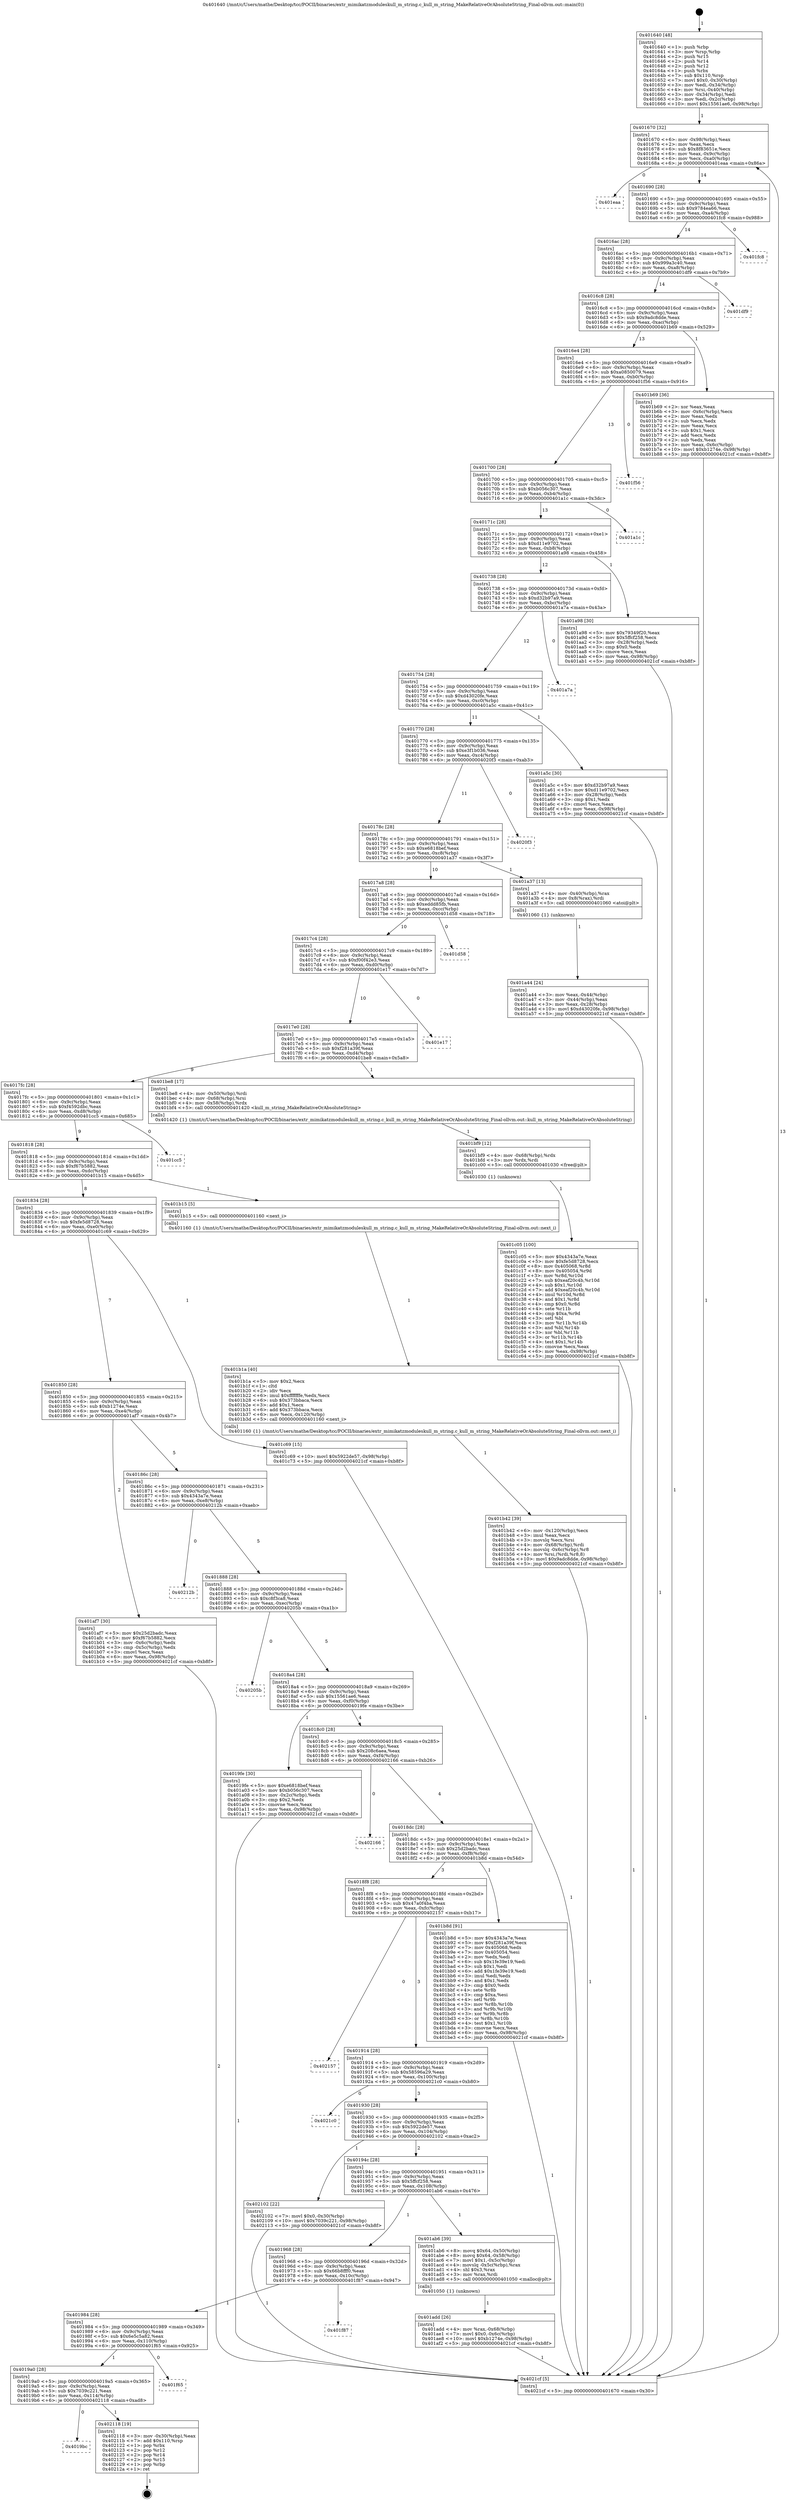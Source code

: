 digraph "0x401640" {
  label = "0x401640 (/mnt/c/Users/mathe/Desktop/tcc/POCII/binaries/extr_mimikatzmoduleskull_m_string.c_kull_m_string_MakeRelativeOrAbsoluteString_Final-ollvm.out::main(0))"
  labelloc = "t"
  node[shape=record]

  Entry [label="",width=0.3,height=0.3,shape=circle,fillcolor=black,style=filled]
  "0x401670" [label="{
     0x401670 [32]\l
     | [instrs]\l
     &nbsp;&nbsp;0x401670 \<+6\>: mov -0x98(%rbp),%eax\l
     &nbsp;&nbsp;0x401676 \<+2\>: mov %eax,%ecx\l
     &nbsp;&nbsp;0x401678 \<+6\>: sub $0x8f83651e,%ecx\l
     &nbsp;&nbsp;0x40167e \<+6\>: mov %eax,-0x9c(%rbp)\l
     &nbsp;&nbsp;0x401684 \<+6\>: mov %ecx,-0xa0(%rbp)\l
     &nbsp;&nbsp;0x40168a \<+6\>: je 0000000000401eaa \<main+0x86a\>\l
  }"]
  "0x401eaa" [label="{
     0x401eaa\l
  }", style=dashed]
  "0x401690" [label="{
     0x401690 [28]\l
     | [instrs]\l
     &nbsp;&nbsp;0x401690 \<+5\>: jmp 0000000000401695 \<main+0x55\>\l
     &nbsp;&nbsp;0x401695 \<+6\>: mov -0x9c(%rbp),%eax\l
     &nbsp;&nbsp;0x40169b \<+5\>: sub $0x9784ea66,%eax\l
     &nbsp;&nbsp;0x4016a0 \<+6\>: mov %eax,-0xa4(%rbp)\l
     &nbsp;&nbsp;0x4016a6 \<+6\>: je 0000000000401fc8 \<main+0x988\>\l
  }"]
  Exit [label="",width=0.3,height=0.3,shape=circle,fillcolor=black,style=filled,peripheries=2]
  "0x401fc8" [label="{
     0x401fc8\l
  }", style=dashed]
  "0x4016ac" [label="{
     0x4016ac [28]\l
     | [instrs]\l
     &nbsp;&nbsp;0x4016ac \<+5\>: jmp 00000000004016b1 \<main+0x71\>\l
     &nbsp;&nbsp;0x4016b1 \<+6\>: mov -0x9c(%rbp),%eax\l
     &nbsp;&nbsp;0x4016b7 \<+5\>: sub $0x999a3c40,%eax\l
     &nbsp;&nbsp;0x4016bc \<+6\>: mov %eax,-0xa8(%rbp)\l
     &nbsp;&nbsp;0x4016c2 \<+6\>: je 0000000000401df9 \<main+0x7b9\>\l
  }"]
  "0x4019bc" [label="{
     0x4019bc\l
  }", style=dashed]
  "0x401df9" [label="{
     0x401df9\l
  }", style=dashed]
  "0x4016c8" [label="{
     0x4016c8 [28]\l
     | [instrs]\l
     &nbsp;&nbsp;0x4016c8 \<+5\>: jmp 00000000004016cd \<main+0x8d\>\l
     &nbsp;&nbsp;0x4016cd \<+6\>: mov -0x9c(%rbp),%eax\l
     &nbsp;&nbsp;0x4016d3 \<+5\>: sub $0x9adc8dde,%eax\l
     &nbsp;&nbsp;0x4016d8 \<+6\>: mov %eax,-0xac(%rbp)\l
     &nbsp;&nbsp;0x4016de \<+6\>: je 0000000000401b69 \<main+0x529\>\l
  }"]
  "0x402118" [label="{
     0x402118 [19]\l
     | [instrs]\l
     &nbsp;&nbsp;0x402118 \<+3\>: mov -0x30(%rbp),%eax\l
     &nbsp;&nbsp;0x40211b \<+7\>: add $0x110,%rsp\l
     &nbsp;&nbsp;0x402122 \<+1\>: pop %rbx\l
     &nbsp;&nbsp;0x402123 \<+2\>: pop %r12\l
     &nbsp;&nbsp;0x402125 \<+2\>: pop %r14\l
     &nbsp;&nbsp;0x402127 \<+2\>: pop %r15\l
     &nbsp;&nbsp;0x402129 \<+1\>: pop %rbp\l
     &nbsp;&nbsp;0x40212a \<+1\>: ret\l
  }"]
  "0x401b69" [label="{
     0x401b69 [36]\l
     | [instrs]\l
     &nbsp;&nbsp;0x401b69 \<+2\>: xor %eax,%eax\l
     &nbsp;&nbsp;0x401b6b \<+3\>: mov -0x6c(%rbp),%ecx\l
     &nbsp;&nbsp;0x401b6e \<+2\>: mov %eax,%edx\l
     &nbsp;&nbsp;0x401b70 \<+2\>: sub %ecx,%edx\l
     &nbsp;&nbsp;0x401b72 \<+2\>: mov %eax,%ecx\l
     &nbsp;&nbsp;0x401b74 \<+3\>: sub $0x1,%ecx\l
     &nbsp;&nbsp;0x401b77 \<+2\>: add %ecx,%edx\l
     &nbsp;&nbsp;0x401b79 \<+2\>: sub %edx,%eax\l
     &nbsp;&nbsp;0x401b7b \<+3\>: mov %eax,-0x6c(%rbp)\l
     &nbsp;&nbsp;0x401b7e \<+10\>: movl $0xb1274e,-0x98(%rbp)\l
     &nbsp;&nbsp;0x401b88 \<+5\>: jmp 00000000004021cf \<main+0xb8f\>\l
  }"]
  "0x4016e4" [label="{
     0x4016e4 [28]\l
     | [instrs]\l
     &nbsp;&nbsp;0x4016e4 \<+5\>: jmp 00000000004016e9 \<main+0xa9\>\l
     &nbsp;&nbsp;0x4016e9 \<+6\>: mov -0x9c(%rbp),%eax\l
     &nbsp;&nbsp;0x4016ef \<+5\>: sub $0xa0850079,%eax\l
     &nbsp;&nbsp;0x4016f4 \<+6\>: mov %eax,-0xb0(%rbp)\l
     &nbsp;&nbsp;0x4016fa \<+6\>: je 0000000000401f56 \<main+0x916\>\l
  }"]
  "0x4019a0" [label="{
     0x4019a0 [28]\l
     | [instrs]\l
     &nbsp;&nbsp;0x4019a0 \<+5\>: jmp 00000000004019a5 \<main+0x365\>\l
     &nbsp;&nbsp;0x4019a5 \<+6\>: mov -0x9c(%rbp),%eax\l
     &nbsp;&nbsp;0x4019ab \<+5\>: sub $0x7039c221,%eax\l
     &nbsp;&nbsp;0x4019b0 \<+6\>: mov %eax,-0x114(%rbp)\l
     &nbsp;&nbsp;0x4019b6 \<+6\>: je 0000000000402118 \<main+0xad8\>\l
  }"]
  "0x401f56" [label="{
     0x401f56\l
  }", style=dashed]
  "0x401700" [label="{
     0x401700 [28]\l
     | [instrs]\l
     &nbsp;&nbsp;0x401700 \<+5\>: jmp 0000000000401705 \<main+0xc5\>\l
     &nbsp;&nbsp;0x401705 \<+6\>: mov -0x9c(%rbp),%eax\l
     &nbsp;&nbsp;0x40170b \<+5\>: sub $0xb056c307,%eax\l
     &nbsp;&nbsp;0x401710 \<+6\>: mov %eax,-0xb4(%rbp)\l
     &nbsp;&nbsp;0x401716 \<+6\>: je 0000000000401a1c \<main+0x3dc\>\l
  }"]
  "0x401f65" [label="{
     0x401f65\l
  }", style=dashed]
  "0x401a1c" [label="{
     0x401a1c\l
  }", style=dashed]
  "0x40171c" [label="{
     0x40171c [28]\l
     | [instrs]\l
     &nbsp;&nbsp;0x40171c \<+5\>: jmp 0000000000401721 \<main+0xe1\>\l
     &nbsp;&nbsp;0x401721 \<+6\>: mov -0x9c(%rbp),%eax\l
     &nbsp;&nbsp;0x401727 \<+5\>: sub $0xd11e9702,%eax\l
     &nbsp;&nbsp;0x40172c \<+6\>: mov %eax,-0xb8(%rbp)\l
     &nbsp;&nbsp;0x401732 \<+6\>: je 0000000000401a98 \<main+0x458\>\l
  }"]
  "0x401984" [label="{
     0x401984 [28]\l
     | [instrs]\l
     &nbsp;&nbsp;0x401984 \<+5\>: jmp 0000000000401989 \<main+0x349\>\l
     &nbsp;&nbsp;0x401989 \<+6\>: mov -0x9c(%rbp),%eax\l
     &nbsp;&nbsp;0x40198f \<+5\>: sub $0x6e5c5a82,%eax\l
     &nbsp;&nbsp;0x401994 \<+6\>: mov %eax,-0x110(%rbp)\l
     &nbsp;&nbsp;0x40199a \<+6\>: je 0000000000401f65 \<main+0x925\>\l
  }"]
  "0x401a98" [label="{
     0x401a98 [30]\l
     | [instrs]\l
     &nbsp;&nbsp;0x401a98 \<+5\>: mov $0x79349f20,%eax\l
     &nbsp;&nbsp;0x401a9d \<+5\>: mov $0x5ffcf258,%ecx\l
     &nbsp;&nbsp;0x401aa2 \<+3\>: mov -0x28(%rbp),%edx\l
     &nbsp;&nbsp;0x401aa5 \<+3\>: cmp $0x0,%edx\l
     &nbsp;&nbsp;0x401aa8 \<+3\>: cmove %ecx,%eax\l
     &nbsp;&nbsp;0x401aab \<+6\>: mov %eax,-0x98(%rbp)\l
     &nbsp;&nbsp;0x401ab1 \<+5\>: jmp 00000000004021cf \<main+0xb8f\>\l
  }"]
  "0x401738" [label="{
     0x401738 [28]\l
     | [instrs]\l
     &nbsp;&nbsp;0x401738 \<+5\>: jmp 000000000040173d \<main+0xfd\>\l
     &nbsp;&nbsp;0x40173d \<+6\>: mov -0x9c(%rbp),%eax\l
     &nbsp;&nbsp;0x401743 \<+5\>: sub $0xd32b97a9,%eax\l
     &nbsp;&nbsp;0x401748 \<+6\>: mov %eax,-0xbc(%rbp)\l
     &nbsp;&nbsp;0x40174e \<+6\>: je 0000000000401a7a \<main+0x43a\>\l
  }"]
  "0x401f87" [label="{
     0x401f87\l
  }", style=dashed]
  "0x401a7a" [label="{
     0x401a7a\l
  }", style=dashed]
  "0x401754" [label="{
     0x401754 [28]\l
     | [instrs]\l
     &nbsp;&nbsp;0x401754 \<+5\>: jmp 0000000000401759 \<main+0x119\>\l
     &nbsp;&nbsp;0x401759 \<+6\>: mov -0x9c(%rbp),%eax\l
     &nbsp;&nbsp;0x40175f \<+5\>: sub $0xd43020fe,%eax\l
     &nbsp;&nbsp;0x401764 \<+6\>: mov %eax,-0xc0(%rbp)\l
     &nbsp;&nbsp;0x40176a \<+6\>: je 0000000000401a5c \<main+0x41c\>\l
  }"]
  "0x401c05" [label="{
     0x401c05 [100]\l
     | [instrs]\l
     &nbsp;&nbsp;0x401c05 \<+5\>: mov $0x4343a7e,%eax\l
     &nbsp;&nbsp;0x401c0a \<+5\>: mov $0xfe5d8728,%ecx\l
     &nbsp;&nbsp;0x401c0f \<+8\>: mov 0x405068,%r8d\l
     &nbsp;&nbsp;0x401c17 \<+8\>: mov 0x405054,%r9d\l
     &nbsp;&nbsp;0x401c1f \<+3\>: mov %r8d,%r10d\l
     &nbsp;&nbsp;0x401c22 \<+7\>: sub $0xeaf20c4b,%r10d\l
     &nbsp;&nbsp;0x401c29 \<+4\>: sub $0x1,%r10d\l
     &nbsp;&nbsp;0x401c2d \<+7\>: add $0xeaf20c4b,%r10d\l
     &nbsp;&nbsp;0x401c34 \<+4\>: imul %r10d,%r8d\l
     &nbsp;&nbsp;0x401c38 \<+4\>: and $0x1,%r8d\l
     &nbsp;&nbsp;0x401c3c \<+4\>: cmp $0x0,%r8d\l
     &nbsp;&nbsp;0x401c40 \<+4\>: sete %r11b\l
     &nbsp;&nbsp;0x401c44 \<+4\>: cmp $0xa,%r9d\l
     &nbsp;&nbsp;0x401c48 \<+3\>: setl %bl\l
     &nbsp;&nbsp;0x401c4b \<+3\>: mov %r11b,%r14b\l
     &nbsp;&nbsp;0x401c4e \<+3\>: and %bl,%r14b\l
     &nbsp;&nbsp;0x401c51 \<+3\>: xor %bl,%r11b\l
     &nbsp;&nbsp;0x401c54 \<+3\>: or %r11b,%r14b\l
     &nbsp;&nbsp;0x401c57 \<+4\>: test $0x1,%r14b\l
     &nbsp;&nbsp;0x401c5b \<+3\>: cmovne %ecx,%eax\l
     &nbsp;&nbsp;0x401c5e \<+6\>: mov %eax,-0x98(%rbp)\l
     &nbsp;&nbsp;0x401c64 \<+5\>: jmp 00000000004021cf \<main+0xb8f\>\l
  }"]
  "0x401a5c" [label="{
     0x401a5c [30]\l
     | [instrs]\l
     &nbsp;&nbsp;0x401a5c \<+5\>: mov $0xd32b97a9,%eax\l
     &nbsp;&nbsp;0x401a61 \<+5\>: mov $0xd11e9702,%ecx\l
     &nbsp;&nbsp;0x401a66 \<+3\>: mov -0x28(%rbp),%edx\l
     &nbsp;&nbsp;0x401a69 \<+3\>: cmp $0x1,%edx\l
     &nbsp;&nbsp;0x401a6c \<+3\>: cmovl %ecx,%eax\l
     &nbsp;&nbsp;0x401a6f \<+6\>: mov %eax,-0x98(%rbp)\l
     &nbsp;&nbsp;0x401a75 \<+5\>: jmp 00000000004021cf \<main+0xb8f\>\l
  }"]
  "0x401770" [label="{
     0x401770 [28]\l
     | [instrs]\l
     &nbsp;&nbsp;0x401770 \<+5\>: jmp 0000000000401775 \<main+0x135\>\l
     &nbsp;&nbsp;0x401775 \<+6\>: mov -0x9c(%rbp),%eax\l
     &nbsp;&nbsp;0x40177b \<+5\>: sub $0xe3f1b036,%eax\l
     &nbsp;&nbsp;0x401780 \<+6\>: mov %eax,-0xc4(%rbp)\l
     &nbsp;&nbsp;0x401786 \<+6\>: je 00000000004020f3 \<main+0xab3\>\l
  }"]
  "0x401bf9" [label="{
     0x401bf9 [12]\l
     | [instrs]\l
     &nbsp;&nbsp;0x401bf9 \<+4\>: mov -0x68(%rbp),%rdx\l
     &nbsp;&nbsp;0x401bfd \<+3\>: mov %rdx,%rdi\l
     &nbsp;&nbsp;0x401c00 \<+5\>: call 0000000000401030 \<free@plt\>\l
     | [calls]\l
     &nbsp;&nbsp;0x401030 \{1\} (unknown)\l
  }"]
  "0x4020f3" [label="{
     0x4020f3\l
  }", style=dashed]
  "0x40178c" [label="{
     0x40178c [28]\l
     | [instrs]\l
     &nbsp;&nbsp;0x40178c \<+5\>: jmp 0000000000401791 \<main+0x151\>\l
     &nbsp;&nbsp;0x401791 \<+6\>: mov -0x9c(%rbp),%eax\l
     &nbsp;&nbsp;0x401797 \<+5\>: sub $0xe6818bef,%eax\l
     &nbsp;&nbsp;0x40179c \<+6\>: mov %eax,-0xc8(%rbp)\l
     &nbsp;&nbsp;0x4017a2 \<+6\>: je 0000000000401a37 \<main+0x3f7\>\l
  }"]
  "0x401b42" [label="{
     0x401b42 [39]\l
     | [instrs]\l
     &nbsp;&nbsp;0x401b42 \<+6\>: mov -0x120(%rbp),%ecx\l
     &nbsp;&nbsp;0x401b48 \<+3\>: imul %eax,%ecx\l
     &nbsp;&nbsp;0x401b4b \<+3\>: movslq %ecx,%rsi\l
     &nbsp;&nbsp;0x401b4e \<+4\>: mov -0x68(%rbp),%rdi\l
     &nbsp;&nbsp;0x401b52 \<+4\>: movslq -0x6c(%rbp),%r8\l
     &nbsp;&nbsp;0x401b56 \<+4\>: mov %rsi,(%rdi,%r8,8)\l
     &nbsp;&nbsp;0x401b5a \<+10\>: movl $0x9adc8dde,-0x98(%rbp)\l
     &nbsp;&nbsp;0x401b64 \<+5\>: jmp 00000000004021cf \<main+0xb8f\>\l
  }"]
  "0x401a37" [label="{
     0x401a37 [13]\l
     | [instrs]\l
     &nbsp;&nbsp;0x401a37 \<+4\>: mov -0x40(%rbp),%rax\l
     &nbsp;&nbsp;0x401a3b \<+4\>: mov 0x8(%rax),%rdi\l
     &nbsp;&nbsp;0x401a3f \<+5\>: call 0000000000401060 \<atoi@plt\>\l
     | [calls]\l
     &nbsp;&nbsp;0x401060 \{1\} (unknown)\l
  }"]
  "0x4017a8" [label="{
     0x4017a8 [28]\l
     | [instrs]\l
     &nbsp;&nbsp;0x4017a8 \<+5\>: jmp 00000000004017ad \<main+0x16d\>\l
     &nbsp;&nbsp;0x4017ad \<+6\>: mov -0x9c(%rbp),%eax\l
     &nbsp;&nbsp;0x4017b3 \<+5\>: sub $0xeddd85fb,%eax\l
     &nbsp;&nbsp;0x4017b8 \<+6\>: mov %eax,-0xcc(%rbp)\l
     &nbsp;&nbsp;0x4017be \<+6\>: je 0000000000401d58 \<main+0x718\>\l
  }"]
  "0x401b1a" [label="{
     0x401b1a [40]\l
     | [instrs]\l
     &nbsp;&nbsp;0x401b1a \<+5\>: mov $0x2,%ecx\l
     &nbsp;&nbsp;0x401b1f \<+1\>: cltd\l
     &nbsp;&nbsp;0x401b20 \<+2\>: idiv %ecx\l
     &nbsp;&nbsp;0x401b22 \<+6\>: imul $0xfffffffe,%edx,%ecx\l
     &nbsp;&nbsp;0x401b28 \<+6\>: sub $0x373bbaca,%ecx\l
     &nbsp;&nbsp;0x401b2e \<+3\>: add $0x1,%ecx\l
     &nbsp;&nbsp;0x401b31 \<+6\>: add $0x373bbaca,%ecx\l
     &nbsp;&nbsp;0x401b37 \<+6\>: mov %ecx,-0x120(%rbp)\l
     &nbsp;&nbsp;0x401b3d \<+5\>: call 0000000000401160 \<next_i\>\l
     | [calls]\l
     &nbsp;&nbsp;0x401160 \{1\} (/mnt/c/Users/mathe/Desktop/tcc/POCII/binaries/extr_mimikatzmoduleskull_m_string.c_kull_m_string_MakeRelativeOrAbsoluteString_Final-ollvm.out::next_i)\l
  }"]
  "0x401d58" [label="{
     0x401d58\l
  }", style=dashed]
  "0x4017c4" [label="{
     0x4017c4 [28]\l
     | [instrs]\l
     &nbsp;&nbsp;0x4017c4 \<+5\>: jmp 00000000004017c9 \<main+0x189\>\l
     &nbsp;&nbsp;0x4017c9 \<+6\>: mov -0x9c(%rbp),%eax\l
     &nbsp;&nbsp;0x4017cf \<+5\>: sub $0xf00f42e3,%eax\l
     &nbsp;&nbsp;0x4017d4 \<+6\>: mov %eax,-0xd0(%rbp)\l
     &nbsp;&nbsp;0x4017da \<+6\>: je 0000000000401e17 \<main+0x7d7\>\l
  }"]
  "0x401add" [label="{
     0x401add [26]\l
     | [instrs]\l
     &nbsp;&nbsp;0x401add \<+4\>: mov %rax,-0x68(%rbp)\l
     &nbsp;&nbsp;0x401ae1 \<+7\>: movl $0x0,-0x6c(%rbp)\l
     &nbsp;&nbsp;0x401ae8 \<+10\>: movl $0xb1274e,-0x98(%rbp)\l
     &nbsp;&nbsp;0x401af2 \<+5\>: jmp 00000000004021cf \<main+0xb8f\>\l
  }"]
  "0x401e17" [label="{
     0x401e17\l
  }", style=dashed]
  "0x4017e0" [label="{
     0x4017e0 [28]\l
     | [instrs]\l
     &nbsp;&nbsp;0x4017e0 \<+5\>: jmp 00000000004017e5 \<main+0x1a5\>\l
     &nbsp;&nbsp;0x4017e5 \<+6\>: mov -0x9c(%rbp),%eax\l
     &nbsp;&nbsp;0x4017eb \<+5\>: sub $0xf281a39f,%eax\l
     &nbsp;&nbsp;0x4017f0 \<+6\>: mov %eax,-0xd4(%rbp)\l
     &nbsp;&nbsp;0x4017f6 \<+6\>: je 0000000000401be8 \<main+0x5a8\>\l
  }"]
  "0x401968" [label="{
     0x401968 [28]\l
     | [instrs]\l
     &nbsp;&nbsp;0x401968 \<+5\>: jmp 000000000040196d \<main+0x32d\>\l
     &nbsp;&nbsp;0x40196d \<+6\>: mov -0x9c(%rbp),%eax\l
     &nbsp;&nbsp;0x401973 \<+5\>: sub $0x66b8fff0,%eax\l
     &nbsp;&nbsp;0x401978 \<+6\>: mov %eax,-0x10c(%rbp)\l
     &nbsp;&nbsp;0x40197e \<+6\>: je 0000000000401f87 \<main+0x947\>\l
  }"]
  "0x401be8" [label="{
     0x401be8 [17]\l
     | [instrs]\l
     &nbsp;&nbsp;0x401be8 \<+4\>: mov -0x50(%rbp),%rdi\l
     &nbsp;&nbsp;0x401bec \<+4\>: mov -0x68(%rbp),%rsi\l
     &nbsp;&nbsp;0x401bf0 \<+4\>: mov -0x58(%rbp),%rdx\l
     &nbsp;&nbsp;0x401bf4 \<+5\>: call 0000000000401420 \<kull_m_string_MakeRelativeOrAbsoluteString\>\l
     | [calls]\l
     &nbsp;&nbsp;0x401420 \{1\} (/mnt/c/Users/mathe/Desktop/tcc/POCII/binaries/extr_mimikatzmoduleskull_m_string.c_kull_m_string_MakeRelativeOrAbsoluteString_Final-ollvm.out::kull_m_string_MakeRelativeOrAbsoluteString)\l
  }"]
  "0x4017fc" [label="{
     0x4017fc [28]\l
     | [instrs]\l
     &nbsp;&nbsp;0x4017fc \<+5\>: jmp 0000000000401801 \<main+0x1c1\>\l
     &nbsp;&nbsp;0x401801 \<+6\>: mov -0x9c(%rbp),%eax\l
     &nbsp;&nbsp;0x401807 \<+5\>: sub $0xf4592dbc,%eax\l
     &nbsp;&nbsp;0x40180c \<+6\>: mov %eax,-0xd8(%rbp)\l
     &nbsp;&nbsp;0x401812 \<+6\>: je 0000000000401cc5 \<main+0x685\>\l
  }"]
  "0x401ab6" [label="{
     0x401ab6 [39]\l
     | [instrs]\l
     &nbsp;&nbsp;0x401ab6 \<+8\>: movq $0x64,-0x50(%rbp)\l
     &nbsp;&nbsp;0x401abe \<+8\>: movq $0x64,-0x58(%rbp)\l
     &nbsp;&nbsp;0x401ac6 \<+7\>: movl $0x1,-0x5c(%rbp)\l
     &nbsp;&nbsp;0x401acd \<+4\>: movslq -0x5c(%rbp),%rax\l
     &nbsp;&nbsp;0x401ad1 \<+4\>: shl $0x3,%rax\l
     &nbsp;&nbsp;0x401ad5 \<+3\>: mov %rax,%rdi\l
     &nbsp;&nbsp;0x401ad8 \<+5\>: call 0000000000401050 \<malloc@plt\>\l
     | [calls]\l
     &nbsp;&nbsp;0x401050 \{1\} (unknown)\l
  }"]
  "0x401cc5" [label="{
     0x401cc5\l
  }", style=dashed]
  "0x401818" [label="{
     0x401818 [28]\l
     | [instrs]\l
     &nbsp;&nbsp;0x401818 \<+5\>: jmp 000000000040181d \<main+0x1dd\>\l
     &nbsp;&nbsp;0x40181d \<+6\>: mov -0x9c(%rbp),%eax\l
     &nbsp;&nbsp;0x401823 \<+5\>: sub $0xf67b5882,%eax\l
     &nbsp;&nbsp;0x401828 \<+6\>: mov %eax,-0xdc(%rbp)\l
     &nbsp;&nbsp;0x40182e \<+6\>: je 0000000000401b15 \<main+0x4d5\>\l
  }"]
  "0x40194c" [label="{
     0x40194c [28]\l
     | [instrs]\l
     &nbsp;&nbsp;0x40194c \<+5\>: jmp 0000000000401951 \<main+0x311\>\l
     &nbsp;&nbsp;0x401951 \<+6\>: mov -0x9c(%rbp),%eax\l
     &nbsp;&nbsp;0x401957 \<+5\>: sub $0x5ffcf258,%eax\l
     &nbsp;&nbsp;0x40195c \<+6\>: mov %eax,-0x108(%rbp)\l
     &nbsp;&nbsp;0x401962 \<+6\>: je 0000000000401ab6 \<main+0x476\>\l
  }"]
  "0x401b15" [label="{
     0x401b15 [5]\l
     | [instrs]\l
     &nbsp;&nbsp;0x401b15 \<+5\>: call 0000000000401160 \<next_i\>\l
     | [calls]\l
     &nbsp;&nbsp;0x401160 \{1\} (/mnt/c/Users/mathe/Desktop/tcc/POCII/binaries/extr_mimikatzmoduleskull_m_string.c_kull_m_string_MakeRelativeOrAbsoluteString_Final-ollvm.out::next_i)\l
  }"]
  "0x401834" [label="{
     0x401834 [28]\l
     | [instrs]\l
     &nbsp;&nbsp;0x401834 \<+5\>: jmp 0000000000401839 \<main+0x1f9\>\l
     &nbsp;&nbsp;0x401839 \<+6\>: mov -0x9c(%rbp),%eax\l
     &nbsp;&nbsp;0x40183f \<+5\>: sub $0xfe5d8728,%eax\l
     &nbsp;&nbsp;0x401844 \<+6\>: mov %eax,-0xe0(%rbp)\l
     &nbsp;&nbsp;0x40184a \<+6\>: je 0000000000401c69 \<main+0x629\>\l
  }"]
  "0x402102" [label="{
     0x402102 [22]\l
     | [instrs]\l
     &nbsp;&nbsp;0x402102 \<+7\>: movl $0x0,-0x30(%rbp)\l
     &nbsp;&nbsp;0x402109 \<+10\>: movl $0x7039c221,-0x98(%rbp)\l
     &nbsp;&nbsp;0x402113 \<+5\>: jmp 00000000004021cf \<main+0xb8f\>\l
  }"]
  "0x401c69" [label="{
     0x401c69 [15]\l
     | [instrs]\l
     &nbsp;&nbsp;0x401c69 \<+10\>: movl $0x5922de57,-0x98(%rbp)\l
     &nbsp;&nbsp;0x401c73 \<+5\>: jmp 00000000004021cf \<main+0xb8f\>\l
  }"]
  "0x401850" [label="{
     0x401850 [28]\l
     | [instrs]\l
     &nbsp;&nbsp;0x401850 \<+5\>: jmp 0000000000401855 \<main+0x215\>\l
     &nbsp;&nbsp;0x401855 \<+6\>: mov -0x9c(%rbp),%eax\l
     &nbsp;&nbsp;0x40185b \<+5\>: sub $0xb1274e,%eax\l
     &nbsp;&nbsp;0x401860 \<+6\>: mov %eax,-0xe4(%rbp)\l
     &nbsp;&nbsp;0x401866 \<+6\>: je 0000000000401af7 \<main+0x4b7\>\l
  }"]
  "0x401930" [label="{
     0x401930 [28]\l
     | [instrs]\l
     &nbsp;&nbsp;0x401930 \<+5\>: jmp 0000000000401935 \<main+0x2f5\>\l
     &nbsp;&nbsp;0x401935 \<+6\>: mov -0x9c(%rbp),%eax\l
     &nbsp;&nbsp;0x40193b \<+5\>: sub $0x5922de57,%eax\l
     &nbsp;&nbsp;0x401940 \<+6\>: mov %eax,-0x104(%rbp)\l
     &nbsp;&nbsp;0x401946 \<+6\>: je 0000000000402102 \<main+0xac2\>\l
  }"]
  "0x401af7" [label="{
     0x401af7 [30]\l
     | [instrs]\l
     &nbsp;&nbsp;0x401af7 \<+5\>: mov $0x25d2badc,%eax\l
     &nbsp;&nbsp;0x401afc \<+5\>: mov $0xf67b5882,%ecx\l
     &nbsp;&nbsp;0x401b01 \<+3\>: mov -0x6c(%rbp),%edx\l
     &nbsp;&nbsp;0x401b04 \<+3\>: cmp -0x5c(%rbp),%edx\l
     &nbsp;&nbsp;0x401b07 \<+3\>: cmovl %ecx,%eax\l
     &nbsp;&nbsp;0x401b0a \<+6\>: mov %eax,-0x98(%rbp)\l
     &nbsp;&nbsp;0x401b10 \<+5\>: jmp 00000000004021cf \<main+0xb8f\>\l
  }"]
  "0x40186c" [label="{
     0x40186c [28]\l
     | [instrs]\l
     &nbsp;&nbsp;0x40186c \<+5\>: jmp 0000000000401871 \<main+0x231\>\l
     &nbsp;&nbsp;0x401871 \<+6\>: mov -0x9c(%rbp),%eax\l
     &nbsp;&nbsp;0x401877 \<+5\>: sub $0x4343a7e,%eax\l
     &nbsp;&nbsp;0x40187c \<+6\>: mov %eax,-0xe8(%rbp)\l
     &nbsp;&nbsp;0x401882 \<+6\>: je 000000000040212b \<main+0xaeb\>\l
  }"]
  "0x4021c0" [label="{
     0x4021c0\l
  }", style=dashed]
  "0x40212b" [label="{
     0x40212b\l
  }", style=dashed]
  "0x401888" [label="{
     0x401888 [28]\l
     | [instrs]\l
     &nbsp;&nbsp;0x401888 \<+5\>: jmp 000000000040188d \<main+0x24d\>\l
     &nbsp;&nbsp;0x40188d \<+6\>: mov -0x9c(%rbp),%eax\l
     &nbsp;&nbsp;0x401893 \<+5\>: sub $0xc8f3ca8,%eax\l
     &nbsp;&nbsp;0x401898 \<+6\>: mov %eax,-0xec(%rbp)\l
     &nbsp;&nbsp;0x40189e \<+6\>: je 000000000040205b \<main+0xa1b\>\l
  }"]
  "0x401914" [label="{
     0x401914 [28]\l
     | [instrs]\l
     &nbsp;&nbsp;0x401914 \<+5\>: jmp 0000000000401919 \<main+0x2d9\>\l
     &nbsp;&nbsp;0x401919 \<+6\>: mov -0x9c(%rbp),%eax\l
     &nbsp;&nbsp;0x40191f \<+5\>: sub $0x58596a29,%eax\l
     &nbsp;&nbsp;0x401924 \<+6\>: mov %eax,-0x100(%rbp)\l
     &nbsp;&nbsp;0x40192a \<+6\>: je 00000000004021c0 \<main+0xb80\>\l
  }"]
  "0x40205b" [label="{
     0x40205b\l
  }", style=dashed]
  "0x4018a4" [label="{
     0x4018a4 [28]\l
     | [instrs]\l
     &nbsp;&nbsp;0x4018a4 \<+5\>: jmp 00000000004018a9 \<main+0x269\>\l
     &nbsp;&nbsp;0x4018a9 \<+6\>: mov -0x9c(%rbp),%eax\l
     &nbsp;&nbsp;0x4018af \<+5\>: sub $0x15561ae6,%eax\l
     &nbsp;&nbsp;0x4018b4 \<+6\>: mov %eax,-0xf0(%rbp)\l
     &nbsp;&nbsp;0x4018ba \<+6\>: je 00000000004019fe \<main+0x3be\>\l
  }"]
  "0x402157" [label="{
     0x402157\l
  }", style=dashed]
  "0x4019fe" [label="{
     0x4019fe [30]\l
     | [instrs]\l
     &nbsp;&nbsp;0x4019fe \<+5\>: mov $0xe6818bef,%eax\l
     &nbsp;&nbsp;0x401a03 \<+5\>: mov $0xb056c307,%ecx\l
     &nbsp;&nbsp;0x401a08 \<+3\>: mov -0x2c(%rbp),%edx\l
     &nbsp;&nbsp;0x401a0b \<+3\>: cmp $0x2,%edx\l
     &nbsp;&nbsp;0x401a0e \<+3\>: cmovne %ecx,%eax\l
     &nbsp;&nbsp;0x401a11 \<+6\>: mov %eax,-0x98(%rbp)\l
     &nbsp;&nbsp;0x401a17 \<+5\>: jmp 00000000004021cf \<main+0xb8f\>\l
  }"]
  "0x4018c0" [label="{
     0x4018c0 [28]\l
     | [instrs]\l
     &nbsp;&nbsp;0x4018c0 \<+5\>: jmp 00000000004018c5 \<main+0x285\>\l
     &nbsp;&nbsp;0x4018c5 \<+6\>: mov -0x9c(%rbp),%eax\l
     &nbsp;&nbsp;0x4018cb \<+5\>: sub $0x208c6aea,%eax\l
     &nbsp;&nbsp;0x4018d0 \<+6\>: mov %eax,-0xf4(%rbp)\l
     &nbsp;&nbsp;0x4018d6 \<+6\>: je 0000000000402166 \<main+0xb26\>\l
  }"]
  "0x4021cf" [label="{
     0x4021cf [5]\l
     | [instrs]\l
     &nbsp;&nbsp;0x4021cf \<+5\>: jmp 0000000000401670 \<main+0x30\>\l
  }"]
  "0x401640" [label="{
     0x401640 [48]\l
     | [instrs]\l
     &nbsp;&nbsp;0x401640 \<+1\>: push %rbp\l
     &nbsp;&nbsp;0x401641 \<+3\>: mov %rsp,%rbp\l
     &nbsp;&nbsp;0x401644 \<+2\>: push %r15\l
     &nbsp;&nbsp;0x401646 \<+2\>: push %r14\l
     &nbsp;&nbsp;0x401648 \<+2\>: push %r12\l
     &nbsp;&nbsp;0x40164a \<+1\>: push %rbx\l
     &nbsp;&nbsp;0x40164b \<+7\>: sub $0x110,%rsp\l
     &nbsp;&nbsp;0x401652 \<+7\>: movl $0x0,-0x30(%rbp)\l
     &nbsp;&nbsp;0x401659 \<+3\>: mov %edi,-0x34(%rbp)\l
     &nbsp;&nbsp;0x40165c \<+4\>: mov %rsi,-0x40(%rbp)\l
     &nbsp;&nbsp;0x401660 \<+3\>: mov -0x34(%rbp),%edi\l
     &nbsp;&nbsp;0x401663 \<+3\>: mov %edi,-0x2c(%rbp)\l
     &nbsp;&nbsp;0x401666 \<+10\>: movl $0x15561ae6,-0x98(%rbp)\l
  }"]
  "0x401a44" [label="{
     0x401a44 [24]\l
     | [instrs]\l
     &nbsp;&nbsp;0x401a44 \<+3\>: mov %eax,-0x44(%rbp)\l
     &nbsp;&nbsp;0x401a47 \<+3\>: mov -0x44(%rbp),%eax\l
     &nbsp;&nbsp;0x401a4a \<+3\>: mov %eax,-0x28(%rbp)\l
     &nbsp;&nbsp;0x401a4d \<+10\>: movl $0xd43020fe,-0x98(%rbp)\l
     &nbsp;&nbsp;0x401a57 \<+5\>: jmp 00000000004021cf \<main+0xb8f\>\l
  }"]
  "0x4018f8" [label="{
     0x4018f8 [28]\l
     | [instrs]\l
     &nbsp;&nbsp;0x4018f8 \<+5\>: jmp 00000000004018fd \<main+0x2bd\>\l
     &nbsp;&nbsp;0x4018fd \<+6\>: mov -0x9c(%rbp),%eax\l
     &nbsp;&nbsp;0x401903 \<+5\>: sub $0x47a0f4ba,%eax\l
     &nbsp;&nbsp;0x401908 \<+6\>: mov %eax,-0xfc(%rbp)\l
     &nbsp;&nbsp;0x40190e \<+6\>: je 0000000000402157 \<main+0xb17\>\l
  }"]
  "0x402166" [label="{
     0x402166\l
  }", style=dashed]
  "0x4018dc" [label="{
     0x4018dc [28]\l
     | [instrs]\l
     &nbsp;&nbsp;0x4018dc \<+5\>: jmp 00000000004018e1 \<main+0x2a1\>\l
     &nbsp;&nbsp;0x4018e1 \<+6\>: mov -0x9c(%rbp),%eax\l
     &nbsp;&nbsp;0x4018e7 \<+5\>: sub $0x25d2badc,%eax\l
     &nbsp;&nbsp;0x4018ec \<+6\>: mov %eax,-0xf8(%rbp)\l
     &nbsp;&nbsp;0x4018f2 \<+6\>: je 0000000000401b8d \<main+0x54d\>\l
  }"]
  "0x401b8d" [label="{
     0x401b8d [91]\l
     | [instrs]\l
     &nbsp;&nbsp;0x401b8d \<+5\>: mov $0x4343a7e,%eax\l
     &nbsp;&nbsp;0x401b92 \<+5\>: mov $0xf281a39f,%ecx\l
     &nbsp;&nbsp;0x401b97 \<+7\>: mov 0x405068,%edx\l
     &nbsp;&nbsp;0x401b9e \<+7\>: mov 0x405054,%esi\l
     &nbsp;&nbsp;0x401ba5 \<+2\>: mov %edx,%edi\l
     &nbsp;&nbsp;0x401ba7 \<+6\>: sub $0x1fe39e19,%edi\l
     &nbsp;&nbsp;0x401bad \<+3\>: sub $0x1,%edi\l
     &nbsp;&nbsp;0x401bb0 \<+6\>: add $0x1fe39e19,%edi\l
     &nbsp;&nbsp;0x401bb6 \<+3\>: imul %edi,%edx\l
     &nbsp;&nbsp;0x401bb9 \<+3\>: and $0x1,%edx\l
     &nbsp;&nbsp;0x401bbc \<+3\>: cmp $0x0,%edx\l
     &nbsp;&nbsp;0x401bbf \<+4\>: sete %r8b\l
     &nbsp;&nbsp;0x401bc3 \<+3\>: cmp $0xa,%esi\l
     &nbsp;&nbsp;0x401bc6 \<+4\>: setl %r9b\l
     &nbsp;&nbsp;0x401bca \<+3\>: mov %r8b,%r10b\l
     &nbsp;&nbsp;0x401bcd \<+3\>: and %r9b,%r10b\l
     &nbsp;&nbsp;0x401bd0 \<+3\>: xor %r9b,%r8b\l
     &nbsp;&nbsp;0x401bd3 \<+3\>: or %r8b,%r10b\l
     &nbsp;&nbsp;0x401bd6 \<+4\>: test $0x1,%r10b\l
     &nbsp;&nbsp;0x401bda \<+3\>: cmovne %ecx,%eax\l
     &nbsp;&nbsp;0x401bdd \<+6\>: mov %eax,-0x98(%rbp)\l
     &nbsp;&nbsp;0x401be3 \<+5\>: jmp 00000000004021cf \<main+0xb8f\>\l
  }"]
  Entry -> "0x401640" [label=" 1"]
  "0x401670" -> "0x401eaa" [label=" 0"]
  "0x401670" -> "0x401690" [label=" 14"]
  "0x402118" -> Exit [label=" 1"]
  "0x401690" -> "0x401fc8" [label=" 0"]
  "0x401690" -> "0x4016ac" [label=" 14"]
  "0x4019a0" -> "0x4019bc" [label=" 0"]
  "0x4016ac" -> "0x401df9" [label=" 0"]
  "0x4016ac" -> "0x4016c8" [label=" 14"]
  "0x4019a0" -> "0x402118" [label=" 1"]
  "0x4016c8" -> "0x401b69" [label=" 1"]
  "0x4016c8" -> "0x4016e4" [label=" 13"]
  "0x401984" -> "0x4019a0" [label=" 1"]
  "0x4016e4" -> "0x401f56" [label=" 0"]
  "0x4016e4" -> "0x401700" [label=" 13"]
  "0x401984" -> "0x401f65" [label=" 0"]
  "0x401700" -> "0x401a1c" [label=" 0"]
  "0x401700" -> "0x40171c" [label=" 13"]
  "0x401968" -> "0x401984" [label=" 1"]
  "0x40171c" -> "0x401a98" [label=" 1"]
  "0x40171c" -> "0x401738" [label=" 12"]
  "0x401968" -> "0x401f87" [label=" 0"]
  "0x401738" -> "0x401a7a" [label=" 0"]
  "0x401738" -> "0x401754" [label=" 12"]
  "0x402102" -> "0x4021cf" [label=" 1"]
  "0x401754" -> "0x401a5c" [label=" 1"]
  "0x401754" -> "0x401770" [label=" 11"]
  "0x401c69" -> "0x4021cf" [label=" 1"]
  "0x401770" -> "0x4020f3" [label=" 0"]
  "0x401770" -> "0x40178c" [label=" 11"]
  "0x401c05" -> "0x4021cf" [label=" 1"]
  "0x40178c" -> "0x401a37" [label=" 1"]
  "0x40178c" -> "0x4017a8" [label=" 10"]
  "0x401bf9" -> "0x401c05" [label=" 1"]
  "0x4017a8" -> "0x401d58" [label=" 0"]
  "0x4017a8" -> "0x4017c4" [label=" 10"]
  "0x401be8" -> "0x401bf9" [label=" 1"]
  "0x4017c4" -> "0x401e17" [label=" 0"]
  "0x4017c4" -> "0x4017e0" [label=" 10"]
  "0x401b8d" -> "0x4021cf" [label=" 1"]
  "0x4017e0" -> "0x401be8" [label=" 1"]
  "0x4017e0" -> "0x4017fc" [label=" 9"]
  "0x401b69" -> "0x4021cf" [label=" 1"]
  "0x4017fc" -> "0x401cc5" [label=" 0"]
  "0x4017fc" -> "0x401818" [label=" 9"]
  "0x401b42" -> "0x4021cf" [label=" 1"]
  "0x401818" -> "0x401b15" [label=" 1"]
  "0x401818" -> "0x401834" [label=" 8"]
  "0x401b15" -> "0x401b1a" [label=" 1"]
  "0x401834" -> "0x401c69" [label=" 1"]
  "0x401834" -> "0x401850" [label=" 7"]
  "0x401af7" -> "0x4021cf" [label=" 2"]
  "0x401850" -> "0x401af7" [label=" 2"]
  "0x401850" -> "0x40186c" [label=" 5"]
  "0x401ab6" -> "0x401add" [label=" 1"]
  "0x40186c" -> "0x40212b" [label=" 0"]
  "0x40186c" -> "0x401888" [label=" 5"]
  "0x40194c" -> "0x401968" [label=" 1"]
  "0x401888" -> "0x40205b" [label=" 0"]
  "0x401888" -> "0x4018a4" [label=" 5"]
  "0x401b1a" -> "0x401b42" [label=" 1"]
  "0x4018a4" -> "0x4019fe" [label=" 1"]
  "0x4018a4" -> "0x4018c0" [label=" 4"]
  "0x4019fe" -> "0x4021cf" [label=" 1"]
  "0x401640" -> "0x401670" [label=" 1"]
  "0x4021cf" -> "0x401670" [label=" 13"]
  "0x401a37" -> "0x401a44" [label=" 1"]
  "0x401a44" -> "0x4021cf" [label=" 1"]
  "0x401a5c" -> "0x4021cf" [label=" 1"]
  "0x401a98" -> "0x4021cf" [label=" 1"]
  "0x401930" -> "0x40194c" [label=" 2"]
  "0x4018c0" -> "0x402166" [label=" 0"]
  "0x4018c0" -> "0x4018dc" [label=" 4"]
  "0x401add" -> "0x4021cf" [label=" 1"]
  "0x4018dc" -> "0x401b8d" [label=" 1"]
  "0x4018dc" -> "0x4018f8" [label=" 3"]
  "0x401930" -> "0x402102" [label=" 1"]
  "0x4018f8" -> "0x402157" [label=" 0"]
  "0x4018f8" -> "0x401914" [label=" 3"]
  "0x40194c" -> "0x401ab6" [label=" 1"]
  "0x401914" -> "0x4021c0" [label=" 0"]
  "0x401914" -> "0x401930" [label=" 3"]
}
